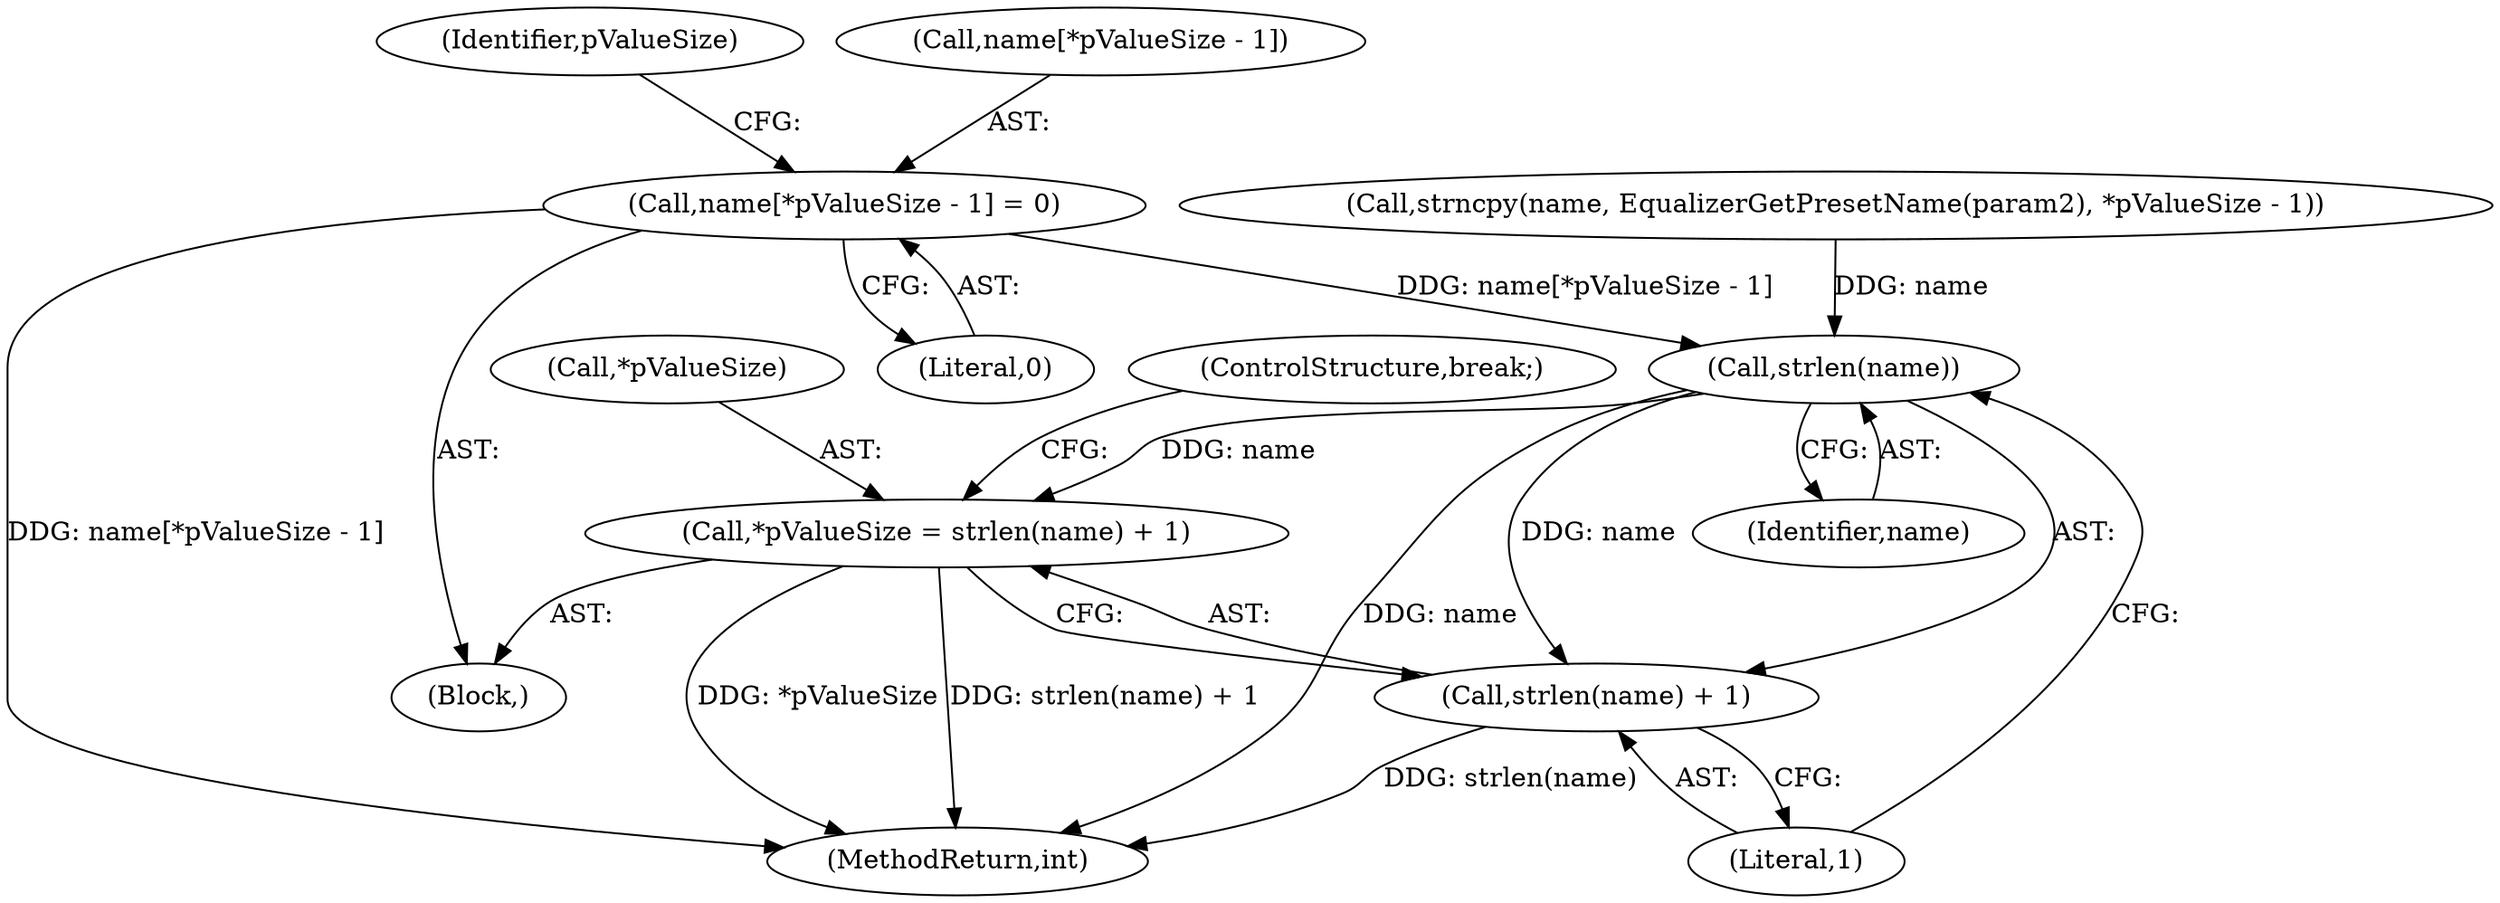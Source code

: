 digraph "0_Android_321ea5257e37c8edb26e66fe4ee78cca4cd915fe@array" {
"1000492" [label="(Call,name[*pValueSize - 1] = 0)"];
"1000504" [label="(Call,strlen(name))"];
"1000500" [label="(Call,*pValueSize = strlen(name) + 1)"];
"1000503" [label="(Call,strlen(name) + 1)"];
"1000504" [label="(Call,strlen(name))"];
"1000492" [label="(Call,name[*pValueSize - 1] = 0)"];
"1000506" [label="(Literal,1)"];
"1000505" [label="(Identifier,name)"];
"1000484" [label="(Call,strncpy(name, EqualizerGetPresetName(param2), *pValueSize - 1))"];
"1000499" [label="(Literal,0)"];
"1000501" [label="(Call,*pValueSize)"];
"1000507" [label="(ControlStructure,break;)"];
"1000567" [label="(MethodReturn,int)"];
"1000500" [label="(Call,*pValueSize = strlen(name) + 1)"];
"1000502" [label="(Identifier,pValueSize)"];
"1000503" [label="(Call,strlen(name) + 1)"];
"1000277" [label="(Block,)"];
"1000493" [label="(Call,name[*pValueSize - 1])"];
"1000492" -> "1000277"  [label="AST: "];
"1000492" -> "1000499"  [label="CFG: "];
"1000493" -> "1000492"  [label="AST: "];
"1000499" -> "1000492"  [label="AST: "];
"1000502" -> "1000492"  [label="CFG: "];
"1000492" -> "1000567"  [label="DDG: name[*pValueSize - 1]"];
"1000492" -> "1000504"  [label="DDG: name[*pValueSize - 1]"];
"1000504" -> "1000503"  [label="AST: "];
"1000504" -> "1000505"  [label="CFG: "];
"1000505" -> "1000504"  [label="AST: "];
"1000506" -> "1000504"  [label="CFG: "];
"1000504" -> "1000567"  [label="DDG: name"];
"1000504" -> "1000500"  [label="DDG: name"];
"1000504" -> "1000503"  [label="DDG: name"];
"1000484" -> "1000504"  [label="DDG: name"];
"1000500" -> "1000277"  [label="AST: "];
"1000500" -> "1000503"  [label="CFG: "];
"1000501" -> "1000500"  [label="AST: "];
"1000503" -> "1000500"  [label="AST: "];
"1000507" -> "1000500"  [label="CFG: "];
"1000500" -> "1000567"  [label="DDG: strlen(name) + 1"];
"1000500" -> "1000567"  [label="DDG: *pValueSize"];
"1000503" -> "1000506"  [label="CFG: "];
"1000506" -> "1000503"  [label="AST: "];
"1000503" -> "1000567"  [label="DDG: strlen(name)"];
}
